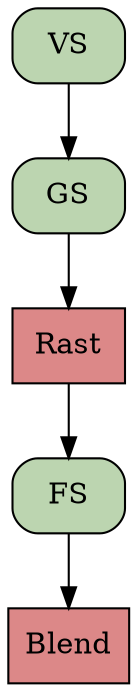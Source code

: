 // dot -Tpdf -oPipeline2.pdf Pipeline2.dot
// dot -Tsvg -oPipeline2.svg Pipeline2.dot

digraph Pipeline2 {

  // bgcolor="#5F534C";
  // rankdir = LR;

  node [shape="box",
        style="rounded,filled",
        color="black",
//      fontname="Corbel",
        fillcolor="#bcd5b0",
        fontcolor="#000000"];

  VS;
  FS;
  GS;

  node [shape="box",
        style="filled",
        fillcolor="#dc8888"];

  Rast;
  Blend;

  edge [color="#000000"]

  VS -> GS;
  GS -> Rast;
  Rast -> FS;
  FS -> Blend;
}

